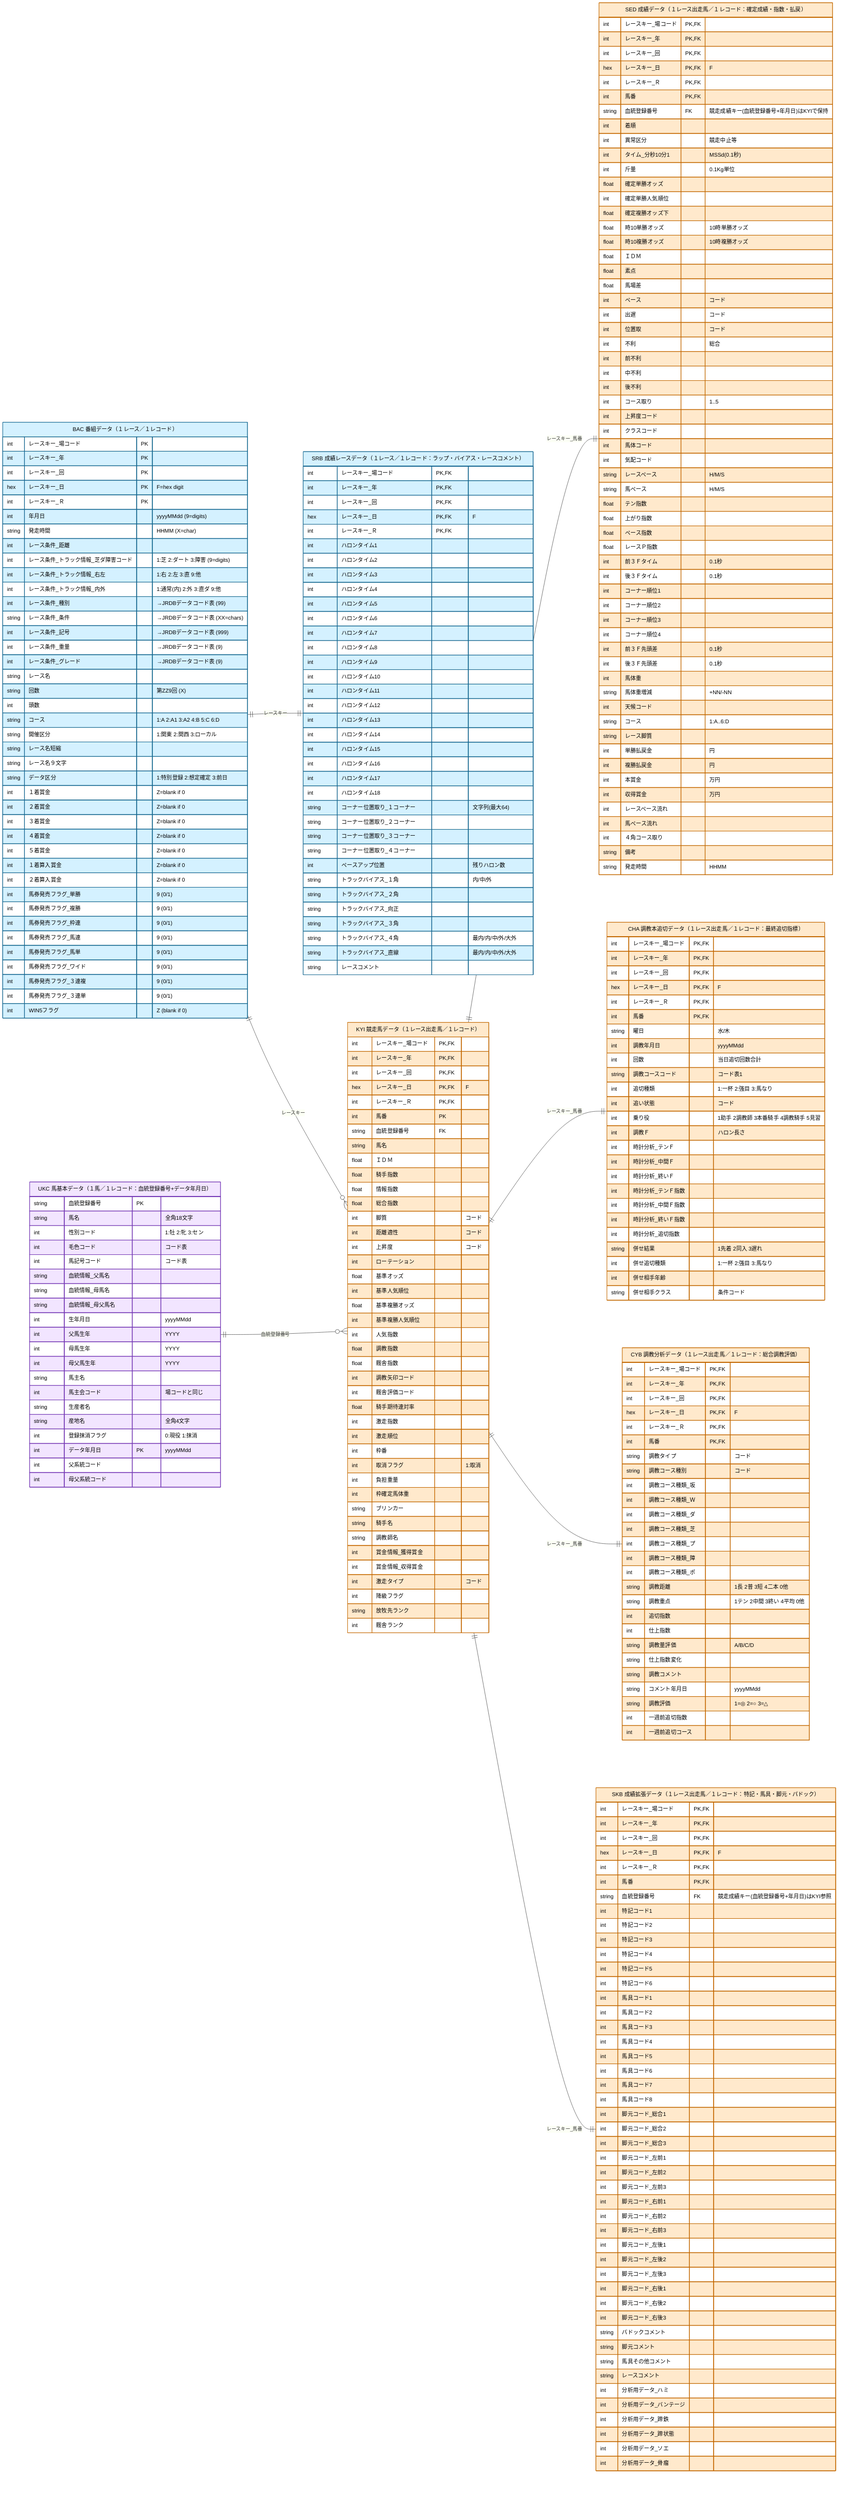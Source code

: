%% Japan Horse Race Analytics ER Diagram
erDiagram
    direction LR
    BAC["BAC 番組データ（１レース／１レコード）"] {
        int レースキー_場コード PK
        int レースキー_年 PK
        int レースキー_回 PK
        hex レースキー_日 PK "F=hex digit"
        int レースキー_Ｒ PK
        int 年月日 "yyyyMMdd (9=digits)"
        string 発走時間 "HHMM (X=char)"
        int レース条件_距離
        int レース条件_トラック情報_芝ダ障害コード "1:芝 2:ダート 3:障害 (9=digits)"
        int レース条件_トラック情報_右左 "1:右 2:左 3:直 9:他"
        int レース条件_トラック情報_内外 "1:通常(内) 2:外 3:直ダ 9:他"
        int レース条件_種別 "→JRDBデータコード表 (99)"
        string レース条件_条件 "→JRDBデータコード表 (XX=chars)"
        int レース条件_記号 "→JRDBデータコード表 (999)"
        int レース条件_重量 "→JRDBデータコード表 (9)"
        int レース条件_グレード "→JRDBデータコード表 (9)"
        string レース名
        string 回数 "第ZZ9回 (X)"
        int 頭数
        string コース "1:A 2:A1 3:A2 4:B 5:C 6:D"
        string 開催区分 "1:関東 2:関西 3:ローカル"
        string レース名短縮
        string レース名９文字
        string データ区分 "1:特別登録 2:想定確定 3:前日"
        int １着賞金 "Z=blank if 0"
        int ２着賞金 "Z=blank if 0"
        int ３着賞金 "Z=blank if 0"
        int ４着賞金 "Z=blank if 0"
        int ５着賞金 "Z=blank if 0"
        int １着算入賞金 "Z=blank if 0"
        int ２着算入賞金 "Z=blank if 0"
        int 馬券発売フラグ_単勝 "9 (0/1)"
        int 馬券発売フラグ_複勝 "9 (0/1)"
        int 馬券発売フラグ_枠連 "9 (0/1)"
        int 馬券発売フラグ_馬連 "9 (0/1)"
        int 馬券発売フラグ_馬単 "9 (0/1)"
        int 馬券発売フラグ_ワイド "9 (0/1)"
        int 馬券発売フラグ_３連複 "9 (0/1)"
        int 馬券発売フラグ_３連単 "9 (0/1)"
        int WIN5フラグ "Z (blank if 0)"
    }

    SRB["SRB 成績レースデータ（１レース／１レコード：ラップ・バイアス・レースコメント）"] {
        int レースキー_場コード PK, FK
        int レースキー_年 PK, FK
        int レースキー_回 PK, FK
        hex レースキー_日 PK, FK "F"
        int レースキー_Ｒ PK, FK
        %% ハロン毎(先頭馬)タイム 0.1秒単位 (距離により1ハロン目短縮可)
        int ハロンタイム1
        int ハロンタイム2
        int ハロンタイム3
        int ハロンタイム4
        int ハロンタイム5
        int ハロンタイム6
        int ハロンタイム7
        int ハロンタイム8
        int ハロンタイム9
        int ハロンタイム10
        int ハロンタイム11
        int ハロンタイム12
        int ハロンタイム13
        int ハロンタイム14
        int ハロンタイム15
        int ハロンタイム16
        int ハロンタイム17
        int ハロンタイム18
        string コーナー位置取り_１コーナー "文字列(最大64)"
        string コーナー位置取り_２コーナー
        string コーナー位置取り_３コーナー
        string コーナー位置取り_４コーナー
        int ペースアップ位置 "残りハロン数"
        string トラックバイアス_１角 "内/中/外"
        string トラックバイアス_２角
        string トラックバイアス_向正
        string トラックバイアス_３角
        string トラックバイアス_４角 "最内/内/中/外/大外"
        string トラックバイアス_直線 "最内/内/中/外/大外"
        string レースコメント
    }

    UKC["UKC 馬基本データ（１馬／１レコード：血統登録番号+データ年月日）"] {
        string 血統登録番号 PK
        string 馬名 "全角18文字"
        int 性別コード "1:牡 2:牝 3:セン"
        int 毛色コード "コード表"
        int 馬記号コード "コード表"
        string 血統情報_父馬名
        string 血統情報_母馬名
        string 血統情報_母父馬名
        int 生年月日 "yyyyMMdd"
        int 父馬生年 "YYYY"
        int 母馬生年 "YYYY"
        int 母父馬生年 "YYYY"
        string 馬主名
        int 馬主会コード "場コードと同じ"
        string 生産者名
        string 産地名 "全角4文字"
        int 登録抹消フラグ "0:現役 1:抹消"
        int データ年月日 PK "yyyyMMdd"
        int 父系統コード
        int 母父系統コード
    }

    KYI["KYI 競走馬データ（１レース出走馬／１レコード）"] {
        %% Primary / Foreign Keys
        int レースキー_場コード PK, FK
        int レースキー_年 PK, FK
        int レースキー_回 PK, FK
        hex レースキー_日 PK, FK "F"
        int レースキー_Ｒ PK, FK
        int 馬番 PK
        string 血統登録番号 FK
        %% Core Identification
        string 馬名
        %% Core Index / Ratings
        float ＩＤＭ
        float 騎手指数
        float 情報指数
        float 総合指数
        int 脚質 "コード"
        int 距離適性 "コード"
        int 上昇度 "コード"
        int ローテーション
        float 基準オッズ
        int 基準人気順位
        float 基準複勝オッズ
        int 基準複勝人気順位
        int 人気指数
        float 調教指数
        float 厩舎指数
        int 調教矢印コード
        int 厩舎評価コード
        float 騎手期待連対率
        int 激走指数
        int 激走順位
        int 枠番
        int 取消フラグ "1:取消"
        int 負担重量
        int 枠確定馬体重
        string ブリンカー
        string 騎手名
        string 調教師名
        int 賞金情報_獲得賞金
        int 賞金情報_収得賞金
        int 激走タイプ "コード"
        int 降級フラグ
        string 放牧先ランク
        int 厩舎ランク
        %% (Many additional KYI columns omitted for brevity; can be expanded on request)
    }

    SED["SED 成績データ（１レース出走馬／１レコード：確定成績・指数・払戻）"] {
        %% Keys (same grain as KYI)
        int レースキー_場コード PK, FK
        int レースキー_年 PK, FK
        int レースキー_回 PK, FK
        hex レースキー_日 PK, FK "F"
        int レースキー_Ｒ PK, FK
        int 馬番 PK, FK
        string 血統登録番号 FK "競走成績キー(血統登録番号+年月日)はKYIで保持"
        %% Result Core
        int 着順
        int 異常区分 "競走中止等"
        int タイム_分秒10分1 "MSSd(0.1秒)"
        int 斤量 "0.1Kg単位"
        float 確定単勝オッズ
        int 確定単勝人気順位
        float 確定複勝オッズ下
    float 時10単勝オッズ "10時単勝オッズ"
    float 時10複勝オッズ "10時複勝オッズ"
        %% Pace / Indexes
        float ＩＤＭ
        float 素点
        float 馬場差
        int ペース "コード"
        int 出遅 "コード"
        int 位置取 "コード"
        int 不利 "総合"
        int 前不利
        int 中不利
        int 後不利
        int コース取り "1..5"
        int 上昇度コード
        int クラスコード
        int 馬体コード
        int 気配コード
        string レースペース "H/M/S"
        string 馬ペース "H/M/S"
        float テン指数
        float 上がり指数
        float ペース指数
        float レースＰ指数
        int 前３Ｆタイム "0.1秒"
        int 後３Ｆタイム "0.1秒"
        int コーナー順位1
        int コーナー順位2
        int コーナー順位3
        int コーナー順位4
        int 前３Ｆ先頭差 "0.1秒"
        int 後３Ｆ先頭差 "0.1秒"
        int 馬体重
        string 馬体重増減 "+NN/-NN"
        int 天候コード
        string コース "1:A..6:D"
        string レース脚質
        %% Payout & Prize
        int 単勝払戻金 "円"
        int 複勝払戻金 "円"
        int 本賞金 "万円"
        int 収得賞金 "万円"
        int レースペース流れ
        int 馬ペース流れ
        int ４角コース取り
        string 備考
        string 発走時間 "HHMM"
    }

    CHA["CHA 調教本追切データ（１レース出走馬／１レコード：最終追切指標）"] {
        %% Keys (same grain as KYI)
        int レースキー_場コード PK, FK
        int レースキー_年 PK, FK
        int レースキー_回 PK, FK
        hex レースキー_日 PK, FK "F"
        int レースキー_Ｒ PK, FK
        int 馬番 PK, FK
        %% Core Identification
        string 曜日 "水/木"
        int 調教年月日 "yyyyMMdd"
        int 回数 "当日追切回数合計"
        string 調教コースコード "コード表1"
        int 追切種類 "1:一杯 2:強目 3:馬なり"
        int 追い状態 "コード"
        int 乗り役 "1助手 2調教師 3本番騎手 4調教騎手 5見習"
        int 調教Ｆ "ハロン長さ"
        %% Clock Analysis (Times & Indexes) (ZZ9 -> 0.1秒単位想定)
        int 時計分析_テンＦ
        int 時計分析_中間Ｆ
        int 時計分析_終いＦ
        int 時計分析_テンＦ指数
        int 時計分析_中間Ｆ指数
        int 時計分析_終いＦ指数
        int 時計分析_追切指数
        %% 併せ馬データ
        string 併せ結果 "1先着 2同入 3遅れ"
        int 併せ追切種類 "1:一杯 2:強目 3:馬なり"
        int 併せ相手年齢
        string 併せ相手クラス "条件コード"
    }

    CYB["CYB 調教分析データ（１レース出走馬／１レコード：総合調教評価）"] {
        int レースキー_場コード PK, FK
        int レースキー_年 PK, FK
        int レースキー_回 PK, FK
        hex レースキー_日 PK, FK "F"
        int レースキー_Ｒ PK, FK
        int 馬番 PK, FK
        string 調教タイプ "コード"
        string 調教コース種別 "コード"
        int 調教コース種類_坂
        int 調教コース種類_Ｗ
        int 調教コース種類_ダ
        int 調教コース種類_芝
        int 調教コース種類_プ
        int 調教コース種類_障
        int 調教コース種類_ポ
        string 調教距離 "1長 2普 3短 4二本 0他"
        string 調教重点 "1テン 2中間 3終い 4平均 0他"
        int 追切指数
        int 仕上指数
        string 調教量評価 "A/B/C/D"
        string 仕上指数変化
        string 調教コメント
        string コメント年月日 "yyyyMMdd"
        string 調教評価 "1=◎ 2=○ 3=△"
        int 一週前追切指数
        int 一週前追切コース
    }

    SKB["SKB 成績拡張データ（１レース出走馬／１レコード：特記・馬具・脚元・パドック）"] {
        %% Keys (same grain as KYI / SED)
        int レースキー_場コード PK, FK
        int レースキー_年 PK, FK
        int レースキー_回 PK, FK
        hex レースキー_日 PK, FK "F"
        int レースキー_Ｒ PK, FK
        int 馬番 PK, FK
        string 血統登録番号 FK "競走成績キー(血統登録番号+年月日)はKYI参照"
        %% 特記コード (最大6)
        int 特記コード1
        int 特記コード2
        int 特記コード3
        int 特記コード4
        int 特記コード5
        int 特記コード6
        %% 馬具コード (最大8)
        int 馬具コード1
        int 馬具コード2
        int 馬具コード3
        int 馬具コード4
        int 馬具コード5
        int 馬具コード6
        int 馬具コード7
        int 馬具コード8
        %% 脚元コード 各部位それぞれ最大3 (総合/左前/右前/左後/右後)
        int 脚元コード_総合1
        int 脚元コード_総合2
        int 脚元コード_総合3
        int 脚元コード_左前1
        int 脚元コード_左前2
        int 脚元コード_左前3
        int 脚元コード_右前1
        int 脚元コード_右前2
        int 脚元コード_右前3
        int 脚元コード_左後1
        int 脚元コード_左後2
        int 脚元コード_左後3
        int 脚元コード_右後1
        int 脚元コード_右後2
        int 脚元コード_右後3
        %% コメント (全角半角混在)
        string パドックコメント
        string 脚元コメント
        string 馬具その他コメント
        string レースコメント
        %% 分析用データ（第2版追加）
        int 分析用データ_ハミ
        int 分析用データ_バンテージ
        int 分析用データ_蹄鉄
        int 分析用データ_蹄状態
        int 分析用データ_ソエ
        int 分析用データ_骨瘤
    }

    %% Relationships (all consolidated below)
    BAC ||--o{ KYI : レースキー
    BAC ||--|| SRB : レースキー
    UKC ||--o{ KYI : 血統登録番号
    KYI ||--|| SED : レースキー_馬番
    KYI ||--|| CHA : レースキー_馬番
    KYI ||--|| CYB : レースキー_馬番
    KYI ||--|| SKB : レースキー_馬番
    
    %% Styling Classes
    classDef dim fill:#d4f1ff,stroke:#1b6b93,stroke-width:1px,color:#000;
    classDef fact fill:#ffe9cc,stroke:#c46a00,stroke-width:1px,color:#000;
    classDef snapshot fill:#f2e5ff,stroke:#7a3fb8,stroke-width:1px,color:#000;

    %% Class Assignments
    class BAC dim
    class SRB dim
    class UKC snapshot
    class KYI fact
    class SED fact
    class CHA fact
    class CYB fact
    class SKB fact